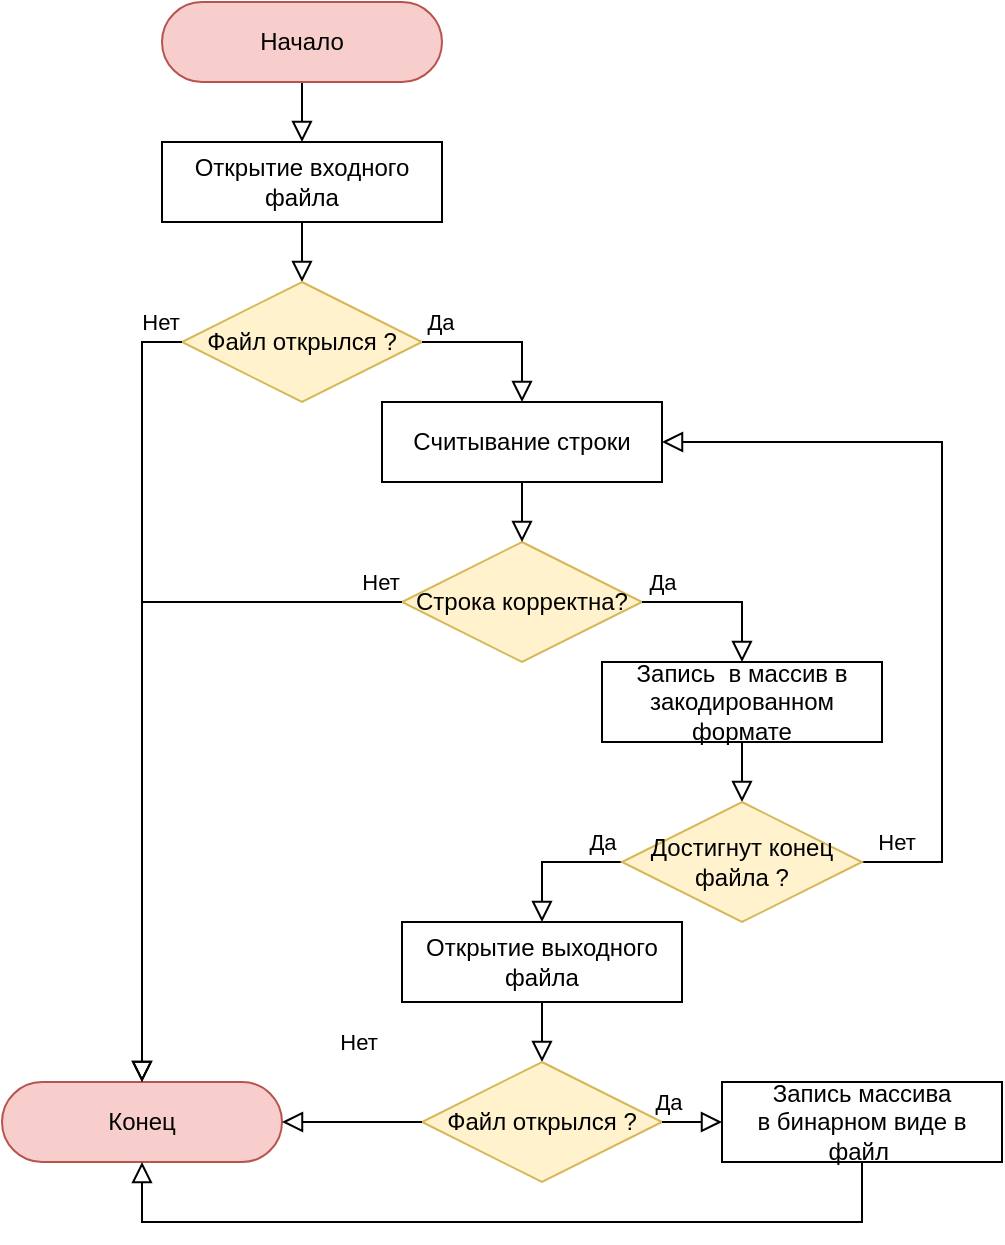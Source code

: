<mxfile version="13.2.4" type="device"><diagram id="C5RBs43oDa-KdzZeNtuy" name="Page-1"><mxGraphModel dx="1483" dy="829" grid="1" gridSize="10" guides="1" tooltips="1" connect="1" arrows="1" fold="1" page="1" pageScale="1" pageWidth="583" pageHeight="827" background="none" math="0" shadow="0"><root><mxCell id="WIyWlLk6GJQsqaUBKTNV-0"/><mxCell id="WIyWlLk6GJQsqaUBKTNV-1" parent="WIyWlLk6GJQsqaUBKTNV-0"/><mxCell id="L-HaCmkF3WqRrU42TMC_-28" style="edgeStyle=orthogonalEdgeStyle;rounded=0;jettySize=auto;orthogonalLoop=1;fontSize=11;endArrow=block;endFill=0;endSize=8;strokeWidth=1;shadow=0;labelBackgroundColor=none;arcSize=20;fontFamily=Helvetica;html=1;exitX=0.5;exitY=1;exitDx=0;exitDy=0;entryX=0.5;entryY=0;entryDx=0;entryDy=0;" parent="WIyWlLk6GJQsqaUBKTNV-1" source="L-HaCmkF3WqRrU42TMC_-29" target="L-HaCmkF3WqRrU42TMC_-31" edge="1"><mxGeometry relative="1" as="geometry"/></mxCell><mxCell id="L-HaCmkF3WqRrU42TMC_-29" value="Начало" style="rounded=1;whiteSpace=wrap;html=1;fontSize=12;glass=0;strokeWidth=1;shadow=0;arcSize=50;fillColor=#f8cecc;strokeColor=#b85450;" parent="WIyWlLk6GJQsqaUBKTNV-1" vertex="1"><mxGeometry x="122" y="50" width="140" height="40" as="geometry"/></mxCell><mxCell id="L-HaCmkF3WqRrU42TMC_-31" value="Открытие входного файла" style="rounded=0;whiteSpace=wrap;html=1;" parent="WIyWlLk6GJQsqaUBKTNV-1" vertex="1"><mxGeometry x="122" y="120" width="140" height="40" as="geometry"/></mxCell><mxCell id="L-HaCmkF3WqRrU42TMC_-128" value="" style="edgeStyle=orthogonalEdgeStyle;rounded=0;jettySize=auto;orthogonalLoop=1;fontSize=11;endArrow=block;endFill=0;endSize=8;strokeWidth=1;shadow=0;labelBackgroundColor=none;arcSize=20;fontFamily=Helvetica;html=1;exitX=0.5;exitY=1;exitDx=0;exitDy=0;entryX=0.5;entryY=0;entryDx=0;entryDy=0;" parent="WIyWlLk6GJQsqaUBKTNV-1" source="L-HaCmkF3WqRrU42TMC_-31" target="ncOsj7itSWxPrnMzbusI-3" edge="1"><mxGeometry relative="1" as="geometry"><mxPoint x="62.8" y="90" as="targetPoint"/><Array as="points"/><mxPoint x="62.8" y="60" as="sourcePoint"/></mxGeometry></mxCell><mxCell id="L-HaCmkF3WqRrU42TMC_-46" value="Нет" style="edgeStyle=orthogonalEdgeStyle;rounded=0;jettySize=auto;orthogonalLoop=1;fontSize=11;endArrow=block;endFill=0;endSize=8;strokeWidth=1;shadow=0;labelBackgroundColor=none;arcSize=20;fontFamily=Helvetica;html=1;exitX=1;exitY=0.5;exitDx=0;exitDy=0;entryX=1;entryY=0.5;entryDx=0;entryDy=0;" parent="WIyWlLk6GJQsqaUBKTNV-1" source="ncOsj7itSWxPrnMzbusI-27" target="ncOsj7itSWxPrnMzbusI-12" edge="1"><mxGeometry x="-0.915" y="10" relative="1" as="geometry"><mxPoint as="offset"/><mxPoint x="492" y="495" as="sourcePoint"/><mxPoint x="562" y="515" as="targetPoint"/><Array as="points"><mxPoint x="512" y="480"/><mxPoint x="512" y="270"/></Array></mxGeometry></mxCell><mxCell id="L-HaCmkF3WqRrU42TMC_-47" value="Да" style="edgeStyle=orthogonalEdgeStyle;rounded=0;jettySize=auto;orthogonalLoop=1;fontSize=11;endArrow=block;endFill=0;endSize=8;strokeWidth=1;shadow=0;labelBackgroundColor=none;arcSize=20;fontFamily=Helvetica;html=1;exitX=0;exitY=0.5;exitDx=0;exitDy=0;entryX=0.5;entryY=0;entryDx=0;entryDy=0;" parent="WIyWlLk6GJQsqaUBKTNV-1" source="ncOsj7itSWxPrnMzbusI-27" target="ncOsj7itSWxPrnMzbusI-19" edge="1"><mxGeometry x="-0.714" y="-10" relative="1" as="geometry"><mxPoint as="offset"/><mxPoint x="322" y="495" as="sourcePoint"/><mxPoint x="342" y="590" as="targetPoint"/><Array as="points"><mxPoint x="312" y="480"/></Array></mxGeometry></mxCell><mxCell id="L-HaCmkF3WqRrU42TMC_-121" value="Конец" style="rounded=1;whiteSpace=wrap;html=1;fontSize=12;glass=0;strokeWidth=1;shadow=0;arcSize=50;fillColor=#f8cecc;strokeColor=#b85450;" parent="WIyWlLk6GJQsqaUBKTNV-1" vertex="1"><mxGeometry x="42" y="590" width="140" height="40" as="geometry"/></mxCell><mxCell id="ncOsj7itSWxPrnMzbusI-3" value="Файл открылся ?" style="rhombus;whiteSpace=wrap;html=1;fillColor=#fff2cc;strokeColor=#d6b656;" vertex="1" parent="WIyWlLk6GJQsqaUBKTNV-1"><mxGeometry x="132" y="190" width="120" height="60" as="geometry"/></mxCell><mxCell id="ncOsj7itSWxPrnMzbusI-4" value="Да" style="edgeStyle=orthogonalEdgeStyle;rounded=0;jettySize=auto;orthogonalLoop=1;fontSize=11;endArrow=block;endFill=0;endSize=8;strokeWidth=1;shadow=0;labelBackgroundColor=none;arcSize=20;fontFamily=Helvetica;html=1;exitX=1;exitY=0.5;exitDx=0;exitDy=0;fillColor=#fff2cc;strokeColor=#000000;entryX=0.5;entryY=0;entryDx=0;entryDy=0;" edge="1" parent="WIyWlLk6GJQsqaUBKTNV-1" source="ncOsj7itSWxPrnMzbusI-3" target="ncOsj7itSWxPrnMzbusI-12"><mxGeometry x="-0.789" y="10" relative="1" as="geometry"><mxPoint as="offset"/><mxPoint x="77" y="340" as="sourcePoint"/><mxPoint x="406" y="260" as="targetPoint"/><Array as="points"><mxPoint x="302" y="220"/></Array></mxGeometry></mxCell><mxCell id="ncOsj7itSWxPrnMzbusI-5" value="Нет" style="edgeStyle=orthogonalEdgeStyle;rounded=0;jettySize=auto;orthogonalLoop=1;fontSize=11;endArrow=block;endFill=0;endSize=8;strokeWidth=1;shadow=0;labelBackgroundColor=none;arcSize=20;fontFamily=Helvetica;html=1;exitX=0;exitY=0.5;exitDx=0;exitDy=0;fillColor=#fff2cc;strokeColor=#000000;entryX=0.5;entryY=0;entryDx=0;entryDy=0;" edge="1" parent="WIyWlLk6GJQsqaUBKTNV-1" source="ncOsj7itSWxPrnMzbusI-3" target="L-HaCmkF3WqRrU42TMC_-121"><mxGeometry x="-0.943" y="-10" relative="1" as="geometry"><mxPoint as="offset"/><mxPoint x="7.0" y="460" as="sourcePoint"/><mxPoint x="82" y="530" as="targetPoint"/><Array as="points"><mxPoint x="112" y="220"/></Array></mxGeometry></mxCell><mxCell id="ncOsj7itSWxPrnMzbusI-8" value="Строка корректна?" style="rhombus;whiteSpace=wrap;html=1;fillColor=#fff2cc;strokeColor=#d6b656;" vertex="1" parent="WIyWlLk6GJQsqaUBKTNV-1"><mxGeometry x="242" y="320" width="120" height="60" as="geometry"/></mxCell><mxCell id="ncOsj7itSWxPrnMzbusI-9" value="Да" style="edgeStyle=orthogonalEdgeStyle;rounded=0;jettySize=auto;orthogonalLoop=1;fontSize=11;endArrow=block;endFill=0;endSize=8;strokeWidth=1;shadow=0;labelBackgroundColor=none;arcSize=20;fontFamily=Helvetica;html=1;exitX=1;exitY=0.5;exitDx=0;exitDy=0;fillColor=#fff2cc;strokeColor=#000000;entryX=0.5;entryY=0;entryDx=0;entryDy=0;" edge="1" parent="WIyWlLk6GJQsqaUBKTNV-1" source="ncOsj7itSWxPrnMzbusI-8" target="ncOsj7itSWxPrnMzbusI-14"><mxGeometry x="-0.75" y="10" relative="1" as="geometry"><mxPoint as="offset"/><mxPoint x="436.5" y="470" as="sourcePoint"/><mxPoint x="432" y="400" as="targetPoint"/><Array as="points"><mxPoint x="412" y="350"/></Array></mxGeometry></mxCell><mxCell id="ncOsj7itSWxPrnMzbusI-10" value="Нет" style="edgeStyle=orthogonalEdgeStyle;rounded=0;jettySize=auto;orthogonalLoop=1;fontSize=11;endArrow=block;endFill=0;endSize=8;strokeWidth=1;shadow=0;labelBackgroundColor=none;arcSize=20;fontFamily=Helvetica;html=1;exitX=0;exitY=0.5;exitDx=0;exitDy=0;fillColor=#fff2cc;strokeColor=#000000;entryX=0.5;entryY=0;entryDx=0;entryDy=0;" edge="1" parent="WIyWlLk6GJQsqaUBKTNV-1" source="ncOsj7itSWxPrnMzbusI-8" target="L-HaCmkF3WqRrU42TMC_-121"><mxGeometry x="-0.939" y="-10" relative="1" as="geometry"><mxPoint as="offset"/><mxPoint x="366.5" y="590" as="sourcePoint"/><mxPoint x="212" y="390" as="targetPoint"/><Array as="points"><mxPoint x="112" y="350"/></Array></mxGeometry></mxCell><mxCell id="ncOsj7itSWxPrnMzbusI-12" value="Считывание строки" style="rounded=0;whiteSpace=wrap;html=1;" vertex="1" parent="WIyWlLk6GJQsqaUBKTNV-1"><mxGeometry x="232" y="250" width="140" height="40" as="geometry"/></mxCell><mxCell id="ncOsj7itSWxPrnMzbusI-13" style="edgeStyle=orthogonalEdgeStyle;rounded=0;jettySize=auto;orthogonalLoop=1;fontSize=11;endArrow=block;endFill=0;endSize=8;strokeWidth=1;shadow=0;labelBackgroundColor=none;arcSize=20;fontFamily=Helvetica;html=1;exitX=0.5;exitY=1;exitDx=0;exitDy=0;entryX=0.5;entryY=0;entryDx=0;entryDy=0;" edge="1" parent="WIyWlLk6GJQsqaUBKTNV-1" source="ncOsj7itSWxPrnMzbusI-12" target="ncOsj7itSWxPrnMzbusI-8"><mxGeometry relative="1" as="geometry"><mxPoint x="452" y="310" as="targetPoint"/><Array as="points"><mxPoint x="302" y="300"/><mxPoint x="302" y="300"/></Array><mxPoint x="241.65" y="310" as="sourcePoint"/></mxGeometry></mxCell><mxCell id="ncOsj7itSWxPrnMzbusI-14" value="Запись&amp;nbsp; в массив в закодированном формате" style="rounded=0;whiteSpace=wrap;html=1;" vertex="1" parent="WIyWlLk6GJQsqaUBKTNV-1"><mxGeometry x="342" y="380" width="140" height="40" as="geometry"/></mxCell><mxCell id="ncOsj7itSWxPrnMzbusI-17" style="edgeStyle=orthogonalEdgeStyle;rounded=0;jettySize=auto;orthogonalLoop=1;fontSize=11;endArrow=block;endFill=0;endSize=8;strokeWidth=1;shadow=0;labelBackgroundColor=none;arcSize=20;fontFamily=Helvetica;html=1;exitX=0.5;exitY=1;exitDx=0;exitDy=0;entryX=0.5;entryY=0;entryDx=0;entryDy=0;" edge="1" parent="WIyWlLk6GJQsqaUBKTNV-1" source="ncOsj7itSWxPrnMzbusI-14" target="ncOsj7itSWxPrnMzbusI-27"><mxGeometry relative="1" as="geometry"><mxPoint x="412" y="440" as="targetPoint"/><Array as="points"/><mxPoint x="422" y="460" as="sourcePoint"/></mxGeometry></mxCell><mxCell id="ncOsj7itSWxPrnMzbusI-19" value="Открытие выходного файла" style="rounded=0;whiteSpace=wrap;html=1;" vertex="1" parent="WIyWlLk6GJQsqaUBKTNV-1"><mxGeometry x="242" y="510" width="140" height="40" as="geometry"/></mxCell><mxCell id="ncOsj7itSWxPrnMzbusI-20" value="" style="edgeStyle=orthogonalEdgeStyle;rounded=0;jettySize=auto;orthogonalLoop=1;fontSize=11;endArrow=block;endFill=0;endSize=8;strokeWidth=1;shadow=0;labelBackgroundColor=none;arcSize=20;fontFamily=Helvetica;html=1;exitX=0.5;exitY=1;exitDx=0;exitDy=0;entryX=0.5;entryY=0;entryDx=0;entryDy=0;" edge="1" parent="WIyWlLk6GJQsqaUBKTNV-1" source="ncOsj7itSWxPrnMzbusI-19" target="ncOsj7itSWxPrnMzbusI-21"><mxGeometry relative="1" as="geometry"><mxPoint x="272.8" y="580" as="targetPoint"/><Array as="points"/><mxPoint x="272.8" y="550" as="sourcePoint"/></mxGeometry></mxCell><mxCell id="ncOsj7itSWxPrnMzbusI-21" value="Файл открылся ?" style="rhombus;whiteSpace=wrap;html=1;fillColor=#fff2cc;strokeColor=#d6b656;" vertex="1" parent="WIyWlLk6GJQsqaUBKTNV-1"><mxGeometry x="252" y="580" width="120" height="60" as="geometry"/></mxCell><mxCell id="ncOsj7itSWxPrnMzbusI-22" value="Да" style="edgeStyle=orthogonalEdgeStyle;rounded=0;jettySize=auto;orthogonalLoop=1;fontSize=11;endArrow=block;endFill=0;endSize=8;strokeWidth=1;shadow=0;labelBackgroundColor=none;arcSize=20;fontFamily=Helvetica;html=1;exitX=1;exitY=0.5;exitDx=0;exitDy=0;fillColor=#fff2cc;strokeColor=#000000;entryX=0;entryY=0.5;entryDx=0;entryDy=0;" edge="1" parent="WIyWlLk6GJQsqaUBKTNV-1" source="ncOsj7itSWxPrnMzbusI-21" target="ncOsj7itSWxPrnMzbusI-24"><mxGeometry x="-0.789" y="10" relative="1" as="geometry"><mxPoint as="offset"/><mxPoint x="287" y="830" as="sourcePoint"/><mxPoint x="472" y="700" as="targetPoint"/><Array as="points"/></mxGeometry></mxCell><mxCell id="ncOsj7itSWxPrnMzbusI-23" value="Нет" style="edgeStyle=orthogonalEdgeStyle;rounded=0;jettySize=auto;orthogonalLoop=1;fontSize=11;endArrow=block;endFill=0;endSize=8;strokeWidth=1;shadow=0;labelBackgroundColor=none;arcSize=20;fontFamily=Helvetica;html=1;exitX=0;exitY=0.5;exitDx=0;exitDy=0;fillColor=#fff2cc;strokeColor=#000000;entryX=1;entryY=0.5;entryDx=0;entryDy=0;" edge="1" parent="WIyWlLk6GJQsqaUBKTNV-1" source="ncOsj7itSWxPrnMzbusI-21" target="L-HaCmkF3WqRrU42TMC_-121"><mxGeometry x="-0.077" y="-40" relative="1" as="geometry"><mxPoint as="offset"/><mxPoint x="217" y="950" as="sourcePoint"/><mxPoint x="242" y="700" as="targetPoint"/><Array as="points"><mxPoint x="222" y="610"/><mxPoint x="222" y="610"/></Array></mxGeometry></mxCell><mxCell id="ncOsj7itSWxPrnMzbusI-24" value="Запись массива&lt;br&gt;в бинарном виде в файл&amp;nbsp;" style="rounded=0;whiteSpace=wrap;html=1;" vertex="1" parent="WIyWlLk6GJQsqaUBKTNV-1"><mxGeometry x="402" y="590" width="140" height="40" as="geometry"/></mxCell><mxCell id="ncOsj7itSWxPrnMzbusI-26" style="edgeStyle=orthogonalEdgeStyle;rounded=0;jettySize=auto;orthogonalLoop=1;fontSize=11;endArrow=block;endFill=0;endSize=8;strokeWidth=1;shadow=0;labelBackgroundColor=none;arcSize=20;fontFamily=Helvetica;html=1;exitX=0.5;exitY=1;exitDx=0;exitDy=0;entryX=0.5;entryY=1;entryDx=0;entryDy=0;" edge="1" parent="WIyWlLk6GJQsqaUBKTNV-1" source="ncOsj7itSWxPrnMzbusI-24" target="L-HaCmkF3WqRrU42TMC_-121"><mxGeometry relative="1" as="geometry"><mxPoint x="572" y="850" as="targetPoint"/><Array as="points"><mxPoint x="472" y="660"/><mxPoint x="112" y="660"/></Array><mxPoint x="572" y="820" as="sourcePoint"/></mxGeometry></mxCell><mxCell id="ncOsj7itSWxPrnMzbusI-27" value="Достигнут конец файла ?" style="rhombus;whiteSpace=wrap;html=1;fillColor=#fff2cc;strokeColor=#d6b656;" vertex="1" parent="WIyWlLk6GJQsqaUBKTNV-1"><mxGeometry x="352" y="450" width="120" height="60" as="geometry"/></mxCell></root></mxGraphModel></diagram></mxfile>